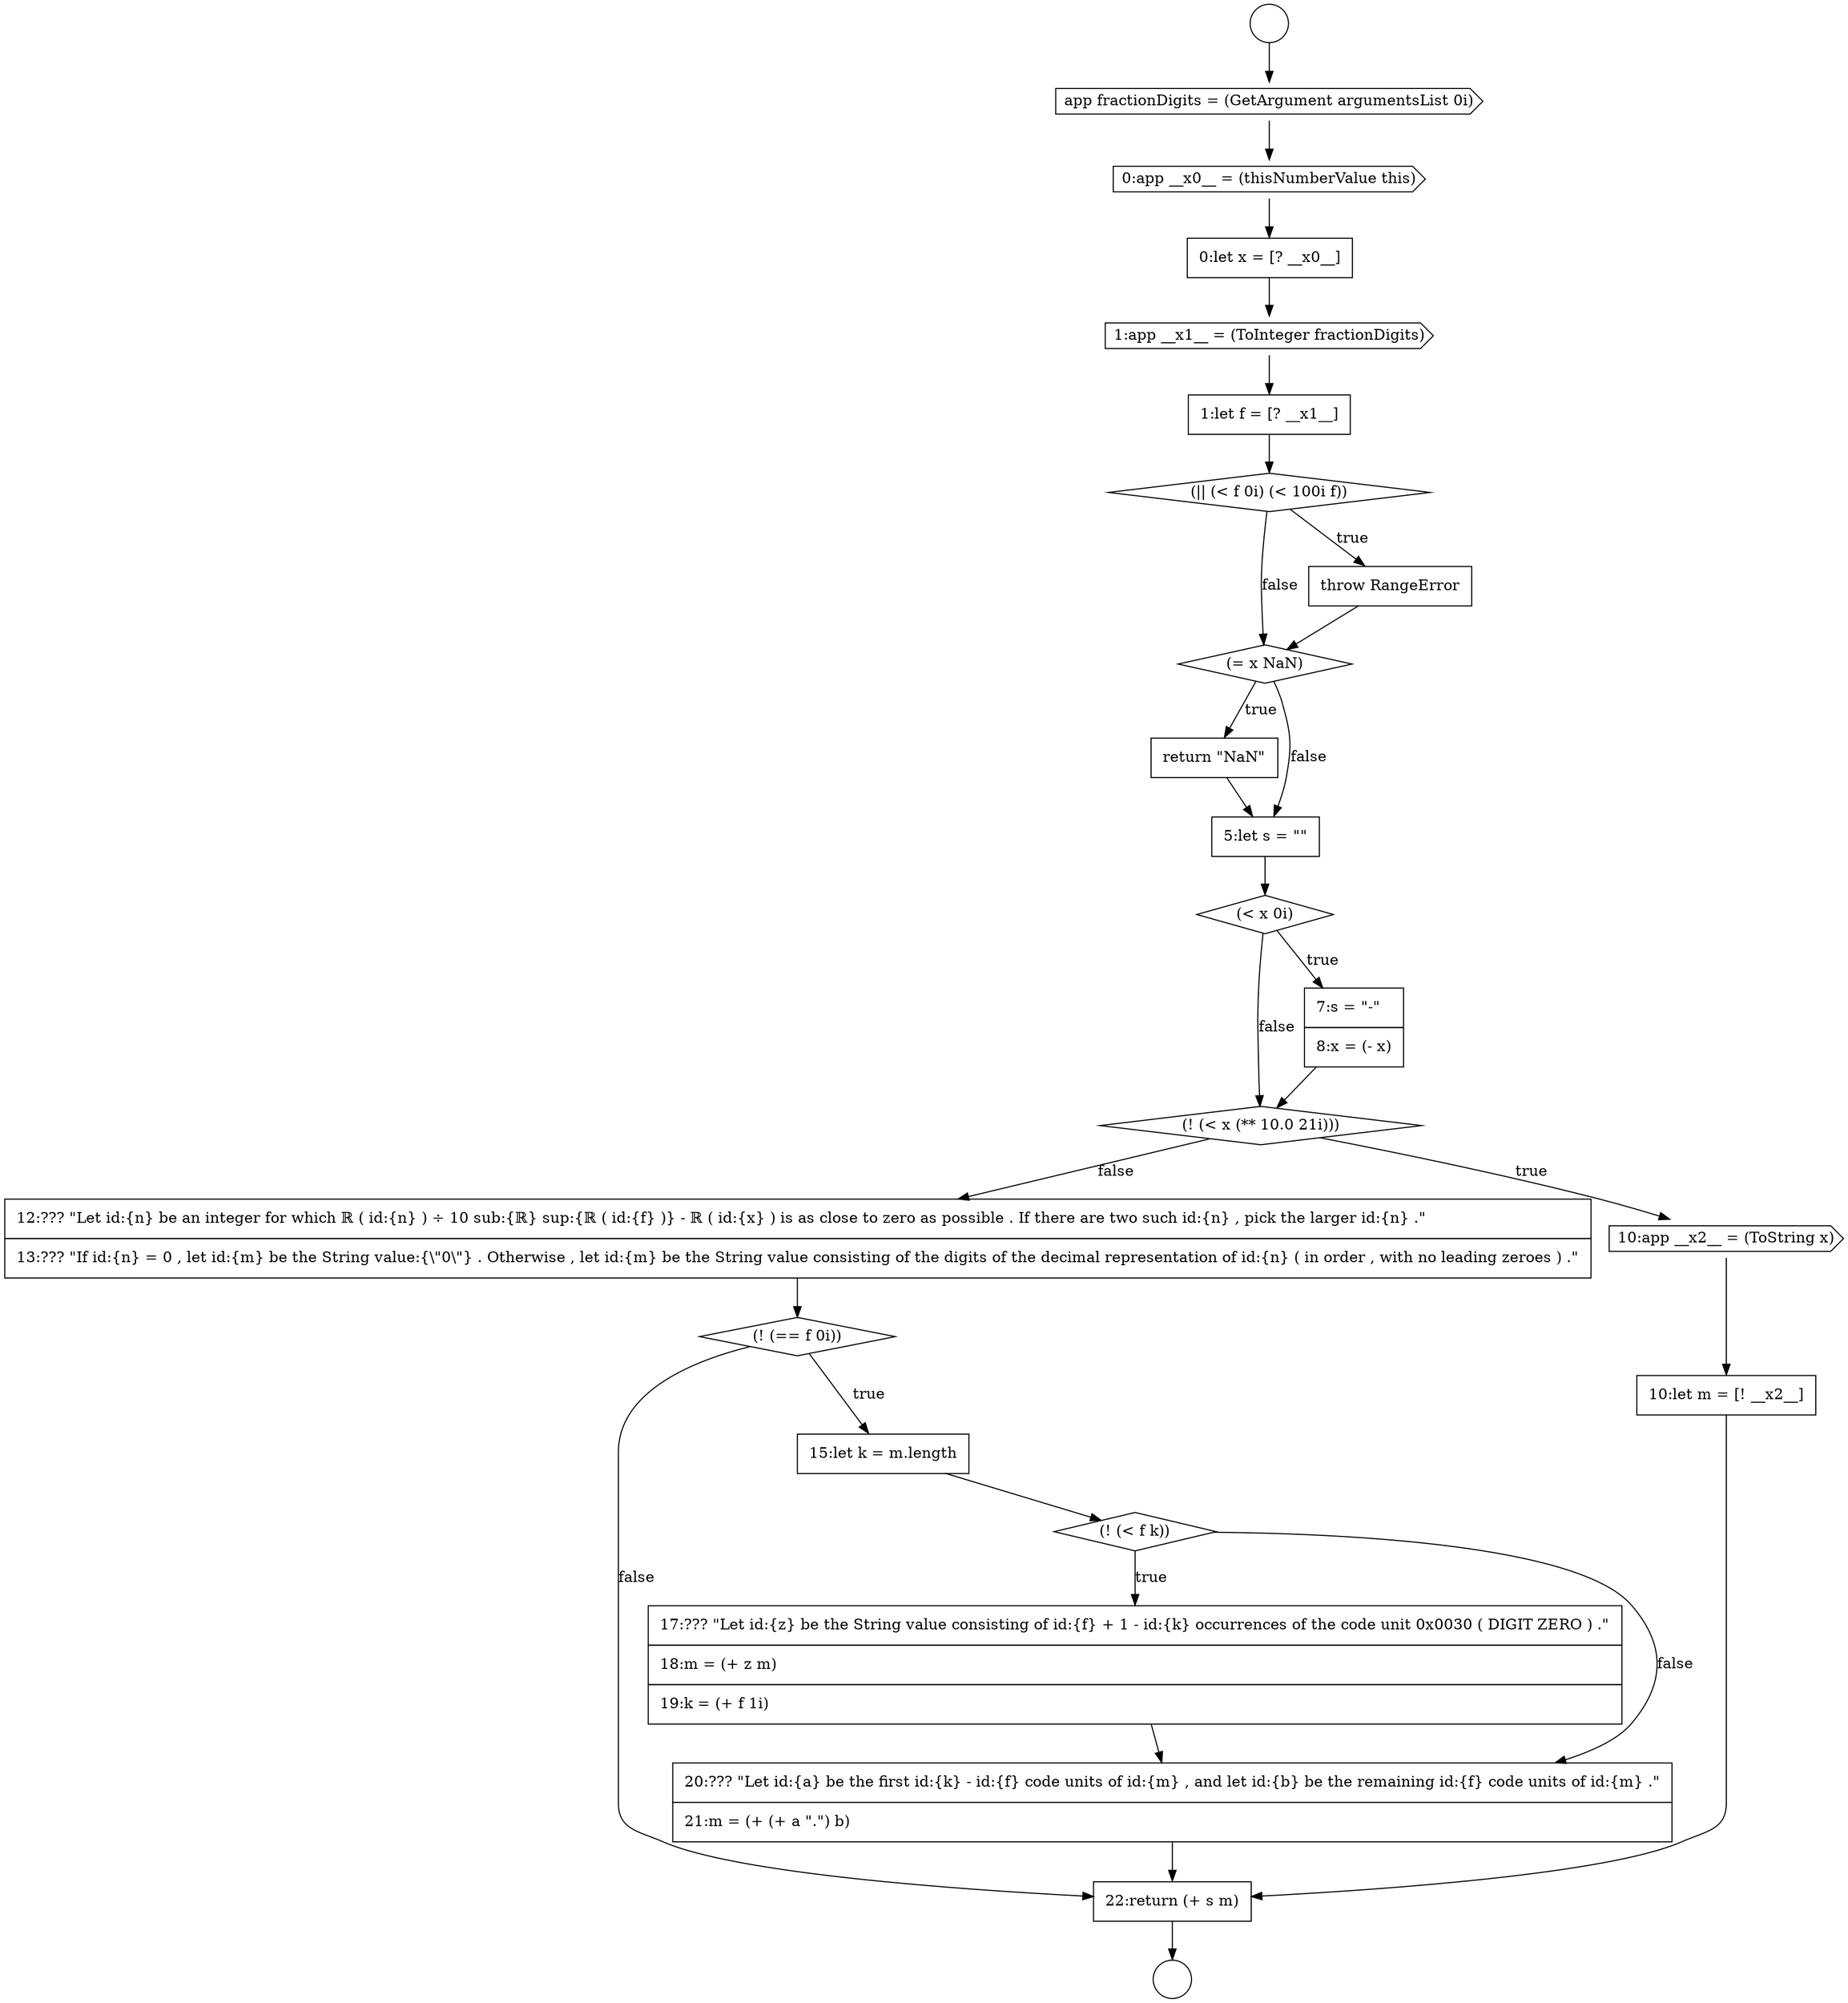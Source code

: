 digraph {
  node12602 [shape=cds, label=<<font color="black">app fractionDigits = (GetArgument argumentsList 0i)</font>> color="black" fillcolor="white" style=filled]
  node12617 [shape=none, margin=0, label=<<font color="black">
    <table border="0" cellborder="1" cellspacing="0" cellpadding="10">
      <tr><td align="left">12:??? &quot;Let id:{n} be an integer for which ℝ ( id:{n} ) &divide; 10 sub:{ℝ} sup:{ℝ ( id:{f} )} - ℝ ( id:{x} ) is as close to zero as possible . If there are two such id:{n} , pick the larger id:{n} .&quot;</td></tr>
      <tr><td align="left">13:??? &quot;If id:{n} = 0 , let id:{m} be the String value:{\&quot;0\&quot;} . Otherwise , let id:{m} be the String value consisting of the digits of the decimal representation of id:{n} ( in order , with no leading zeroes ) .&quot;</td></tr>
    </table>
  </font>> color="black" fillcolor="white" style=filled]
  node12606 [shape=none, margin=0, label=<<font color="black">
    <table border="0" cellborder="1" cellspacing="0" cellpadding="10">
      <tr><td align="left">1:let f = [? __x1__]</td></tr>
    </table>
  </font>> color="black" fillcolor="white" style=filled]
  node12621 [shape=none, margin=0, label=<<font color="black">
    <table border="0" cellborder="1" cellspacing="0" cellpadding="10">
      <tr><td align="left">17:??? &quot;Let id:{z} be the String value consisting of id:{f} + 1 - id:{k} occurrences of the code unit 0x0030 ( DIGIT ZERO ) .&quot;</td></tr>
      <tr><td align="left">18:m = (+ z m)</td></tr>
      <tr><td align="left">19:k = (+ f 1i)</td></tr>
    </table>
  </font>> color="black" fillcolor="white" style=filled]
  node12610 [shape=none, margin=0, label=<<font color="black">
    <table border="0" cellborder="1" cellspacing="0" cellpadding="10">
      <tr><td align="left">return &quot;NaN&quot;</td></tr>
    </table>
  </font>> color="black" fillcolor="white" style=filled]
  node12623 [shape=none, margin=0, label=<<font color="black">
    <table border="0" cellborder="1" cellspacing="0" cellpadding="10">
      <tr><td align="left">22:return (+ s m)</td></tr>
    </table>
  </font>> color="black" fillcolor="white" style=filled]
  node12609 [shape=diamond, label=<<font color="black">(= x NaN)</font>> color="black" fillcolor="white" style=filled]
  node12616 [shape=none, margin=0, label=<<font color="black">
    <table border="0" cellborder="1" cellspacing="0" cellpadding="10">
      <tr><td align="left">10:let m = [! __x2__]</td></tr>
    </table>
  </font>> color="black" fillcolor="white" style=filled]
  node12612 [shape=diamond, label=<<font color="black">(&lt; x 0i)</font>> color="black" fillcolor="white" style=filled]
  node12615 [shape=cds, label=<<font color="black">10:app __x2__ = (ToString x)</font>> color="black" fillcolor="white" style=filled]
  node12605 [shape=cds, label=<<font color="black">1:app __x1__ = (ToInteger fractionDigits)</font>> color="black" fillcolor="white" style=filled]
  node12611 [shape=none, margin=0, label=<<font color="black">
    <table border="0" cellborder="1" cellspacing="0" cellpadding="10">
      <tr><td align="left">5:let s = &quot;&quot;</td></tr>
    </table>
  </font>> color="black" fillcolor="white" style=filled]
  node12607 [shape=diamond, label=<<font color="black">(|| (&lt; f 0i) (&lt; 100i f))</font>> color="black" fillcolor="white" style=filled]
  node12614 [shape=diamond, label=<<font color="black">(! (&lt; x (** 10.0 21i)))</font>> color="black" fillcolor="white" style=filled]
  node12613 [shape=none, margin=0, label=<<font color="black">
    <table border="0" cellborder="1" cellspacing="0" cellpadding="10">
      <tr><td align="left">7:s = &quot;-&quot;</td></tr>
      <tr><td align="left">8:x = (- x)</td></tr>
    </table>
  </font>> color="black" fillcolor="white" style=filled]
  node12608 [shape=none, margin=0, label=<<font color="black">
    <table border="0" cellborder="1" cellspacing="0" cellpadding="10">
      <tr><td align="left">throw RangeError</td></tr>
    </table>
  </font>> color="black" fillcolor="white" style=filled]
  node12618 [shape=diamond, label=<<font color="black">(! (== f 0i))</font>> color="black" fillcolor="white" style=filled]
  node12603 [shape=cds, label=<<font color="black">0:app __x0__ = (thisNumberValue this)</font>> color="black" fillcolor="white" style=filled]
  node12622 [shape=none, margin=0, label=<<font color="black">
    <table border="0" cellborder="1" cellspacing="0" cellpadding="10">
      <tr><td align="left">20:??? &quot;Let id:{a} be the first id:{k} - id:{f} code units of id:{m} , and let id:{b} be the remaining id:{f} code units of id:{m} .&quot;</td></tr>
      <tr><td align="left">21:m = (+ (+ a &quot;.&quot;) b)</td></tr>
    </table>
  </font>> color="black" fillcolor="white" style=filled]
  node12600 [shape=circle label=" " color="black" fillcolor="white" style=filled]
  node12604 [shape=none, margin=0, label=<<font color="black">
    <table border="0" cellborder="1" cellspacing="0" cellpadding="10">
      <tr><td align="left">0:let x = [? __x0__]</td></tr>
    </table>
  </font>> color="black" fillcolor="white" style=filled]
  node12619 [shape=none, margin=0, label=<<font color="black">
    <table border="0" cellborder="1" cellspacing="0" cellpadding="10">
      <tr><td align="left">15:let k = m.length</td></tr>
    </table>
  </font>> color="black" fillcolor="white" style=filled]
  node12620 [shape=diamond, label=<<font color="black">(! (&lt; f k))</font>> color="black" fillcolor="white" style=filled]
  node12601 [shape=circle label=" " color="black" fillcolor="white" style=filled]
  node12610 -> node12611 [ color="black"]
  node12621 -> node12622 [ color="black"]
  node12607 -> node12608 [label=<<font color="black">true</font>> color="black"]
  node12607 -> node12609 [label=<<font color="black">false</font>> color="black"]
  node12600 -> node12602 [ color="black"]
  node12619 -> node12620 [ color="black"]
  node12608 -> node12609 [ color="black"]
  node12609 -> node12610 [label=<<font color="black">true</font>> color="black"]
  node12609 -> node12611 [label=<<font color="black">false</font>> color="black"]
  node12615 -> node12616 [ color="black"]
  node12604 -> node12605 [ color="black"]
  node12603 -> node12604 [ color="black"]
  node12606 -> node12607 [ color="black"]
  node12617 -> node12618 [ color="black"]
  node12614 -> node12615 [label=<<font color="black">true</font>> color="black"]
  node12614 -> node12617 [label=<<font color="black">false</font>> color="black"]
  node12622 -> node12623 [ color="black"]
  node12611 -> node12612 [ color="black"]
  node12620 -> node12621 [label=<<font color="black">true</font>> color="black"]
  node12620 -> node12622 [label=<<font color="black">false</font>> color="black"]
  node12605 -> node12606 [ color="black"]
  node12623 -> node12601 [ color="black"]
  node12613 -> node12614 [ color="black"]
  node12618 -> node12619 [label=<<font color="black">true</font>> color="black"]
  node12618 -> node12623 [label=<<font color="black">false</font>> color="black"]
  node12602 -> node12603 [ color="black"]
  node12616 -> node12623 [ color="black"]
  node12612 -> node12613 [label=<<font color="black">true</font>> color="black"]
  node12612 -> node12614 [label=<<font color="black">false</font>> color="black"]
}
